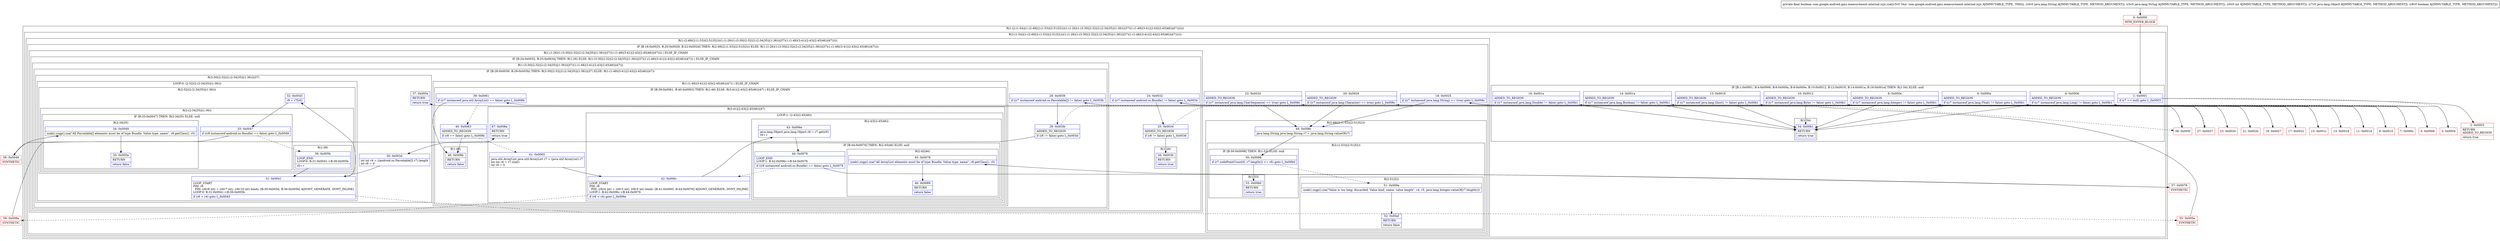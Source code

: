digraph "CFG forcom.google.android.gms.measurement.internal.zzjs.zza(Ljava\/lang\/String;Ljava\/lang\/String;ILjava\/lang\/Object;Z)Z" {
subgraph cluster_Region_389277669 {
label = "R(1:(2:(1:54)|(1:(2:49|(2:(1:53)|(2:51|52)))(1:(1:26)(1:(3:30|(2:32|(2:(2:34|35)|(1:36)))|37)(1:(1:48)(3:41|(2:43|(2:45|46))|47)))))))";
node [shape=record,color=blue];
subgraph cluster_Region_92882520 {
label = "R(2:(1:54)|(1:(2:49|(2:(1:53)|(2:51|52)))(1:(1:26)(1:(3:30|(2:32|(2:(2:34|35)|(1:36)))|37)(1:(1:48)(3:41|(2:43|(2:45|46))|47))))))";
node [shape=record,color=blue];
subgraph cluster_IfRegion_1554070106 {
label = "IF [B:1:0x0001, B:4:0x0006, B:6:0x000a, B:8:0x000e, B:10:0x0012, B:12:0x0016, B:14:0x001a, B:16:0x001e] THEN: R(1:54) ELSE: null";
node [shape=record,color=blue];
Node_1 [shape=record,label="{1\:\ 0x0001|if (r7 == null) goto L_0x0003\l}"];
Node_4 [shape=record,label="{4\:\ 0x0006|ADDED_TO_REGION\l|if ((r7 instanceof java.lang.Long) != false) goto L_0x00b1\l}"];
Node_6 [shape=record,label="{6\:\ 0x000a|ADDED_TO_REGION\l|if ((r7 instanceof java.lang.Float) != false) goto L_0x00b1\l}"];
Node_8 [shape=record,label="{8\:\ 0x000e|ADDED_TO_REGION\l|if ((r7 instanceof java.lang.Integer) != false) goto L_0x00b1\l}"];
Node_10 [shape=record,label="{10\:\ 0x0012|ADDED_TO_REGION\l|if ((r7 instanceof java.lang.Byte) != false) goto L_0x00b1\l}"];
Node_12 [shape=record,label="{12\:\ 0x0016|ADDED_TO_REGION\l|if ((r7 instanceof java.lang.Short) != false) goto L_0x00b1\l}"];
Node_14 [shape=record,label="{14\:\ 0x001a|ADDED_TO_REGION\l|if ((r7 instanceof java.lang.Boolean) != false) goto L_0x00b1\l}"];
Node_16 [shape=record,label="{16\:\ 0x001e|ADDED_TO_REGION\l|if ((r7 instanceof java.lang.Double) != false) goto L_0x00b1\l}"];
subgraph cluster_Region_1943677464 {
label = "R(1:54)";
node [shape=record,color=blue];
Node_54 [shape=record,label="{54\:\ 0x00b1|RETURN\l|return true\l}"];
}
}
subgraph cluster_Region_2078209865 {
label = "R(1:(2:49|(2:(1:53)|(2:51|52)))(1:(1:26)(1:(3:30|(2:32|(2:(2:34|35)|(1:36)))|37)(1:(1:48)(3:41|(2:43|(2:45|46))|47)))))";
node [shape=record,color=blue];
subgraph cluster_IfRegion_875222508 {
label = "IF [B:18:0x0025, B:20:0x0029, B:22:0x002d] THEN: R(2:49|(2:(1:53)|(2:51|52))) ELSE: R(1:(1:26)(1:(3:30|(2:32|(2:(2:34|35)|(1:36)))|37)(1:(1:48)(3:41|(2:43|(2:45|46))|47))))";
node [shape=record,color=blue];
Node_18 [shape=record,label="{18\:\ 0x0025|if ((r7 instanceof java.lang.String) == true) goto L_0x008c\l}"];
Node_20 [shape=record,label="{20\:\ 0x0029|ADDED_TO_REGION\l|if ((r7 instanceof java.lang.Character) == true) goto L_0x008c\l}"];
Node_22 [shape=record,label="{22\:\ 0x002d|ADDED_TO_REGION\l|if ((r7 instanceof java.lang.CharSequence) == true) goto L_0x008c\l}"];
subgraph cluster_Region_1460324749 {
label = "R(2:49|(2:(1:53)|(2:51|52)))";
node [shape=record,color=blue];
Node_49 [shape=record,label="{49\:\ 0x008c|java.lang.String java.lang.String r7 = java.lang.String.valueOf(r7)\l}"];
subgraph cluster_Region_1628199641 {
label = "R(2:(1:53)|(2:51|52))";
node [shape=record,color=blue];
subgraph cluster_IfRegion_320964679 {
label = "IF [B:50:0x0098] THEN: R(1:53) ELSE: null";
node [shape=record,color=blue];
Node_50 [shape=record,label="{50\:\ 0x0098|if (r7.codePointCount(0, r7.length()) \<= r6) goto L_0x00b0\l}"];
subgraph cluster_Region_1134831114 {
label = "R(1:53)";
node [shape=record,color=blue];
Node_53 [shape=record,label="{53\:\ 0x00b0|RETURN\l|return true\l}"];
}
}
subgraph cluster_Region_1480442511 {
label = "R(2:51|52)";
node [shape=record,color=blue];
Node_51 [shape=record,label="{51\:\ 0x009a|zzab().zzgp().zza(\"Value is too long; discarded. Value kind, name, value length\", r4, r5, java.lang.Integer.valueOf(r7.length()))\l}"];
Node_52 [shape=record,label="{52\:\ 0x00af|RETURN\l|return false\l}"];
}
}
}
subgraph cluster_Region_1338828168 {
label = "R(1:(1:26)(1:(3:30|(2:32|(2:(2:34|35)|(1:36)))|37)(1:(1:48)(3:41|(2:43|(2:45|46))|47)))) | ELSE_IF_CHAIN\l";
node [shape=record,color=blue];
subgraph cluster_IfRegion_766233640 {
label = "IF [B:24:0x0032, B:25:0x0034] THEN: R(1:26) ELSE: R(1:(3:30|(2:32|(2:(2:34|35)|(1:36)))|37)(1:(1:48)(3:41|(2:43|(2:45|46))|47))) | ELSE_IF_CHAIN\l";
node [shape=record,color=blue];
Node_24 [shape=record,label="{24\:\ 0x0032|if ((r7 instanceof android.os.Bundle) != false) goto L_0x0034\l}"];
Node_25 [shape=record,label="{25\:\ 0x0034|ADDED_TO_REGION\l|if (r8 != false) goto L_0x0036\l}"];
subgraph cluster_Region_787644886 {
label = "R(1:26)";
node [shape=record,color=blue];
Node_26 [shape=record,label="{26\:\ 0x0036|RETURN\l|return true\l}"];
}
subgraph cluster_Region_1283749492 {
label = "R(1:(3:30|(2:32|(2:(2:34|35)|(1:36)))|37)(1:(1:48)(3:41|(2:43|(2:45|46))|47)))";
node [shape=record,color=blue];
subgraph cluster_IfRegion_1691105993 {
label = "IF [B:28:0x0039, B:29:0x003b] THEN: R(3:30|(2:32|(2:(2:34|35)|(1:36)))|37) ELSE: R(1:(1:48)(3:41|(2:43|(2:45|46))|47))";
node [shape=record,color=blue];
Node_28 [shape=record,label="{28\:\ 0x0039|if ((r7 instanceof android.os.Parcelable[]) != false) goto L_0x003b\l}"];
Node_29 [shape=record,label="{29\:\ 0x003b|ADDED_TO_REGION\l|if (r8 != false) goto L_0x003d\l}"];
subgraph cluster_Region_1610995259 {
label = "R(3:30|(2:32|(2:(2:34|35)|(1:36)))|37)";
node [shape=record,color=blue];
Node_30 [shape=record,label="{30\:\ 0x003d|int int r4 = ((android.os.Parcelable[]) r7).length\lint r6 = 0\l}"];
subgraph cluster_LoopRegion_393568500 {
label = "LOOP:0: (2:32|(2:(2:34|35)|(1:36)))";
node [shape=record,color=blue];
Node_31 [shape=record,label="{31\:\ 0x0041|LOOP_START\lPHI: r6 \l  PHI: (r6v8 int) = (r6v7 int), (r6v10 int) binds: [B:30:0x003d, B:36:0x005b] A[DONT_GENERATE, DONT_INLINE]\lLOOP:0: B:31:0x0041\-\>B:36:0x005b\l|if (r6 \< r4) goto L_0x0043\l}"];
subgraph cluster_Region_1780856992 {
label = "R(2:32|(2:(2:34|35)|(1:36)))";
node [shape=record,color=blue];
Node_32 [shape=record,label="{32\:\ 0x0043|r8 = r7[r6]\l}"];
subgraph cluster_Region_766754813 {
label = "R(2:(2:34|35)|(1:36))";
node [shape=record,color=blue];
subgraph cluster_IfRegion_1122716649 {
label = "IF [B:33:0x0047] THEN: R(2:34|35) ELSE: null";
node [shape=record,color=blue];
Node_33 [shape=record,label="{33\:\ 0x0047|if ((r8 instanceof android.os.Bundle) == false) goto L_0x0049\l}"];
subgraph cluster_Region_1198799631 {
label = "R(2:34|35)";
node [shape=record,color=blue];
Node_34 [shape=record,label="{34\:\ 0x0049|zzab().zzgp().zza(\"All Parcelable[] elements must be of type Bundle. Value type, name\", r8.getClass(), r5)\l}"];
Node_35 [shape=record,label="{35\:\ 0x005a|RETURN\l|return false\l}"];
}
}
subgraph cluster_Region_706815825 {
label = "R(1:36)";
node [shape=record,color=blue];
Node_36 [shape=record,label="{36\:\ 0x005b|LOOP_END\lLOOP:0: B:31:0x0041\-\>B:36:0x005b\l|r6++\l}"];
}
}
}
}
Node_37 [shape=record,label="{37\:\ 0x005e|RETURN\l|return true\l}"];
}
subgraph cluster_Region_2067431893 {
label = "R(1:(1:48)(3:41|(2:43|(2:45|46))|47)) | ELSE_IF_CHAIN\l";
node [shape=record,color=blue];
subgraph cluster_IfRegion_1262916888 {
label = "IF [B:39:0x0061, B:40:0x0063] THEN: R(1:48) ELSE: R(3:41|(2:43|(2:45|46))|47) | ELSE_IF_CHAIN\l";
node [shape=record,color=blue];
Node_39 [shape=record,label="{39\:\ 0x0061|if ((r7 instanceof java.util.ArrayList) == false) goto L_0x008b\l}"];
Node_40 [shape=record,label="{40\:\ 0x0063|ADDED_TO_REGION\l|if (r8 == false) goto L_0x008b\l}"];
subgraph cluster_Region_1399466906 {
label = "R(1:48)";
node [shape=record,color=blue];
Node_48 [shape=record,label="{48\:\ 0x008b|RETURN\l|return false\l}"];
}
subgraph cluster_Region_1981244448 {
label = "R(3:41|(2:43|(2:45|46))|47)";
node [shape=record,color=blue];
Node_41 [shape=record,label="{41\:\ 0x0065|java.util.ArrayList java.util.ArrayList r7 = (java.util.ArrayList) r7\lint int r4 = r7.size()\lint r6 = 0\l}"];
subgraph cluster_LoopRegion_1747730627 {
label = "LOOP:1: (2:43|(2:45|46))";
node [shape=record,color=blue];
Node_42 [shape=record,label="{42\:\ 0x006c|LOOP_START\lPHI: r6 \l  PHI: (r6v4 int) = (r6v3 int), (r6v5 int) binds: [B:41:0x0065, B:44:0x0076] A[DONT_GENERATE, DONT_INLINE]\lLOOP:1: B:42:0x006c\-\>B:44:0x0076\l|if (r6 \< r4) goto L_0x006e\l}"];
subgraph cluster_Region_2010156494 {
label = "R(2:43|(2:45|46))";
node [shape=record,color=blue];
Node_43 [shape=record,label="{43\:\ 0x006e|java.lang.Object java.lang.Object r8 = r7.get(r6)\lr6++\l}"];
subgraph cluster_IfRegion_1580457715 {
label = "IF [B:44:0x0076] THEN: R(2:45|46) ELSE: null";
node [shape=record,color=blue];
Node_44 [shape=record,label="{44\:\ 0x0076|LOOP_END\lLOOP:1: B:42:0x006c\-\>B:44:0x0076\l|if ((r8 instanceof android.os.Bundle) == false) goto L_0x0078\l}"];
subgraph cluster_Region_331908977 {
label = "R(2:45|46)";
node [shape=record,color=blue];
Node_45 [shape=record,label="{45\:\ 0x0078|zzab().zzgp().zza(\"All ArrayList elements must be of type Bundle. Value type, name\", r8.getClass(), r5)\l}"];
Node_46 [shape=record,label="{46\:\ 0x0089|RETURN\l|return false\l}"];
}
}
}
}
Node_47 [shape=record,label="{47\:\ 0x008a|RETURN\l|return true\l}"];
}
}
}
}
}
}
}
}
}
}
}
Node_0 [shape=record,color=red,label="{0\:\ 0x0000|MTH_ENTER_BLOCK\l}"];
Node_2 [shape=record,color=red,label="{2\:\ 0x0003|RETURN\lADDED_TO_REGION\l|return true\l}"];
Node_3 [shape=record,color=red,label="{3\:\ 0x0004}"];
Node_5 [shape=record,color=red,label="{5\:\ 0x0008}"];
Node_7 [shape=record,color=red,label="{7\:\ 0x000c}"];
Node_9 [shape=record,color=red,label="{9\:\ 0x0010}"];
Node_11 [shape=record,color=red,label="{11\:\ 0x0014}"];
Node_13 [shape=record,color=red,label="{13\:\ 0x0018}"];
Node_15 [shape=record,color=red,label="{15\:\ 0x001c}"];
Node_17 [shape=record,color=red,label="{17\:\ 0x0022}"];
Node_19 [shape=record,color=red,label="{19\:\ 0x0027}"];
Node_21 [shape=record,color=red,label="{21\:\ 0x002b}"];
Node_23 [shape=record,color=red,label="{23\:\ 0x0030}"];
Node_27 [shape=record,color=red,label="{27\:\ 0x0037}"];
Node_38 [shape=record,color=red,label="{38\:\ 0x005f}"];
Node_55 [shape=record,color=red,label="{55\:\ 0x005e|SYNTHETIC\l}"];
Node_56 [shape=record,color=red,label="{56\:\ 0x0049|SYNTHETIC\l}"];
Node_57 [shape=record,color=red,label="{57\:\ 0x0078|SYNTHETIC\l}"];
Node_58 [shape=record,color=red,label="{58\:\ 0x008a|SYNTHETIC\l}"];
MethodNode[shape=record,label="{private final boolean com.google.android.gms.measurement.internal.zzjs.zza((r3v0 'this' com.google.android.gms.measurement.internal.zzjs A[IMMUTABLE_TYPE, THIS]), (r4v0 java.lang.String A[IMMUTABLE_TYPE, METHOD_ARGUMENT]), (r5v0 java.lang.String A[IMMUTABLE_TYPE, METHOD_ARGUMENT]), (r6v0 int A[IMMUTABLE_TYPE, METHOD_ARGUMENT]), (r7v0 java.lang.Object A[IMMUTABLE_TYPE, METHOD_ARGUMENT]), (r8v0 boolean A[IMMUTABLE_TYPE, METHOD_ARGUMENT])) }"];
MethodNode -> Node_0;
Node_1 -> Node_2;
Node_1 -> Node_3[style=dashed];
Node_4 -> Node_5[style=dashed];
Node_4 -> Node_54;
Node_6 -> Node_7[style=dashed];
Node_6 -> Node_54;
Node_8 -> Node_9[style=dashed];
Node_8 -> Node_54;
Node_10 -> Node_11[style=dashed];
Node_10 -> Node_54;
Node_12 -> Node_13[style=dashed];
Node_12 -> Node_54;
Node_14 -> Node_15[style=dashed];
Node_14 -> Node_54;
Node_16 -> Node_17[style=dashed];
Node_16 -> Node_54;
Node_18 -> Node_19[style=dashed];
Node_18 -> Node_49;
Node_20 -> Node_21[style=dashed];
Node_20 -> Node_49;
Node_22 -> Node_23[style=dashed];
Node_22 -> Node_49;
Node_49 -> Node_50;
Node_50 -> Node_51[style=dashed];
Node_50 -> Node_53;
Node_51 -> Node_52;
Node_24 -> Node_25;
Node_24 -> Node_27[style=dashed];
Node_25 -> Node_26;
Node_25 -> Node_27[style=dashed];
Node_28 -> Node_29;
Node_28 -> Node_38[style=dashed];
Node_29 -> Node_30;
Node_29 -> Node_38[style=dashed];
Node_30 -> Node_31;
Node_31 -> Node_32;
Node_31 -> Node_55[style=dashed];
Node_32 -> Node_33;
Node_33 -> Node_36[style=dashed];
Node_33 -> Node_56;
Node_34 -> Node_35;
Node_36 -> Node_31;
Node_39 -> Node_40[style=dashed];
Node_39 -> Node_48;
Node_40 -> Node_41[style=dashed];
Node_40 -> Node_48;
Node_41 -> Node_42;
Node_42 -> Node_43;
Node_42 -> Node_58[style=dashed];
Node_43 -> Node_44;
Node_44 -> Node_42[style=dashed];
Node_44 -> Node_57;
Node_45 -> Node_46;
Node_0 -> Node_1;
Node_3 -> Node_4;
Node_5 -> Node_6;
Node_7 -> Node_8;
Node_9 -> Node_10;
Node_11 -> Node_12;
Node_13 -> Node_14;
Node_15 -> Node_16;
Node_17 -> Node_18;
Node_19 -> Node_20;
Node_21 -> Node_22;
Node_23 -> Node_24;
Node_27 -> Node_28;
Node_38 -> Node_39;
Node_55 -> Node_37;
Node_56 -> Node_34;
Node_57 -> Node_45;
Node_58 -> Node_47;
}

